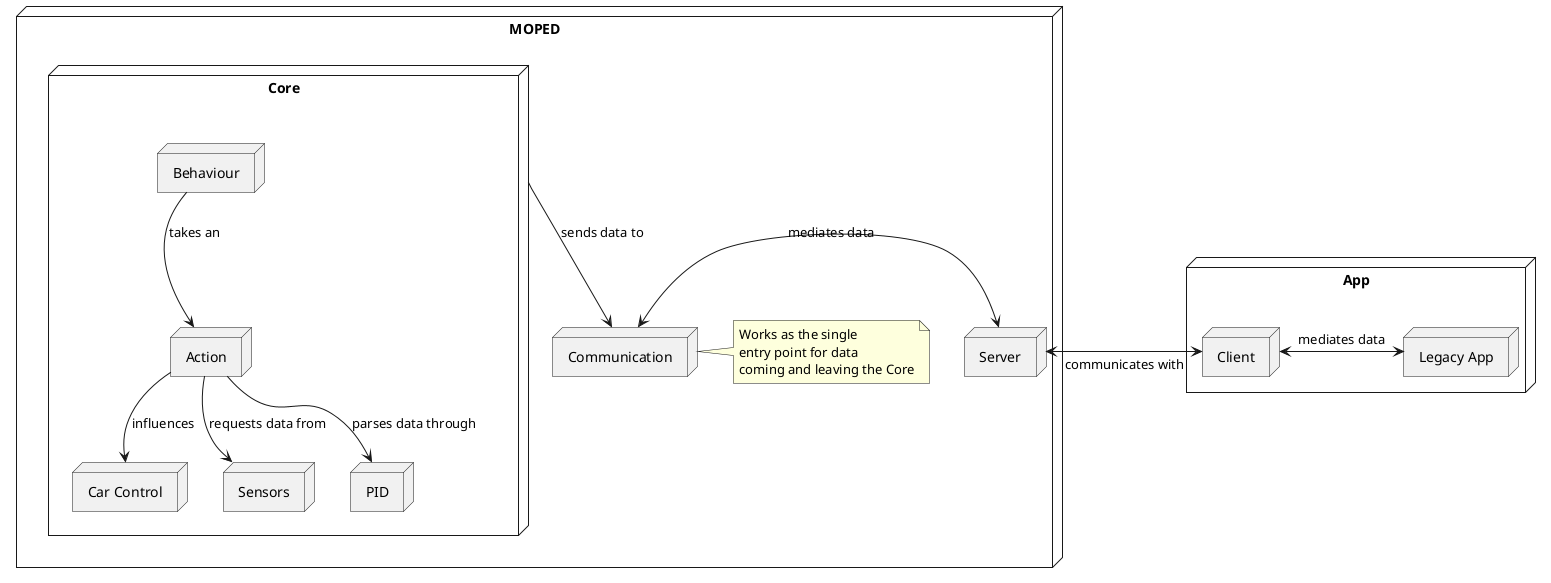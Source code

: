 @startuml

node MOPED {
    node Core {
        node Behaviour

        node Action

        node "Car Control" as CC

        node Sensors

        node PID

        Behaviour --> Action : takes an
        Action --> CC : influences 
        Action --> Sensors : requests data from
        Action --> PID : parses data through
    }

    
    node Communication

    node Server 

    Core --> Communication : sends data to
    Communication <-> Server : mediates data



    note right of Communication 
        Works as the single
        entry point for data 
        coming and leaving the Core
    end note
}

node App {
    node Client
    node "Legacy App" as LA

    Client <-> LA : mediates data
}

Server <-> Client : communicates with


@enduml
